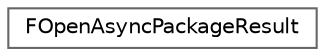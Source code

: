 digraph "Graphical Class Hierarchy"
{
 // INTERACTIVE_SVG=YES
 // LATEX_PDF_SIZE
  bgcolor="transparent";
  edge [fontname=Helvetica,fontsize=10,labelfontname=Helvetica,labelfontsize=10];
  node [fontname=Helvetica,fontsize=10,shape=box,height=0.2,width=0.4];
  rankdir="LR";
  Node0 [id="Node000000",label="FOpenAsyncPackageResult",height=0.2,width=0.4,color="grey40", fillcolor="white", style="filled",URL="$dd/dc3/structFOpenAsyncPackageResult.html",tooltip=" "];
}
